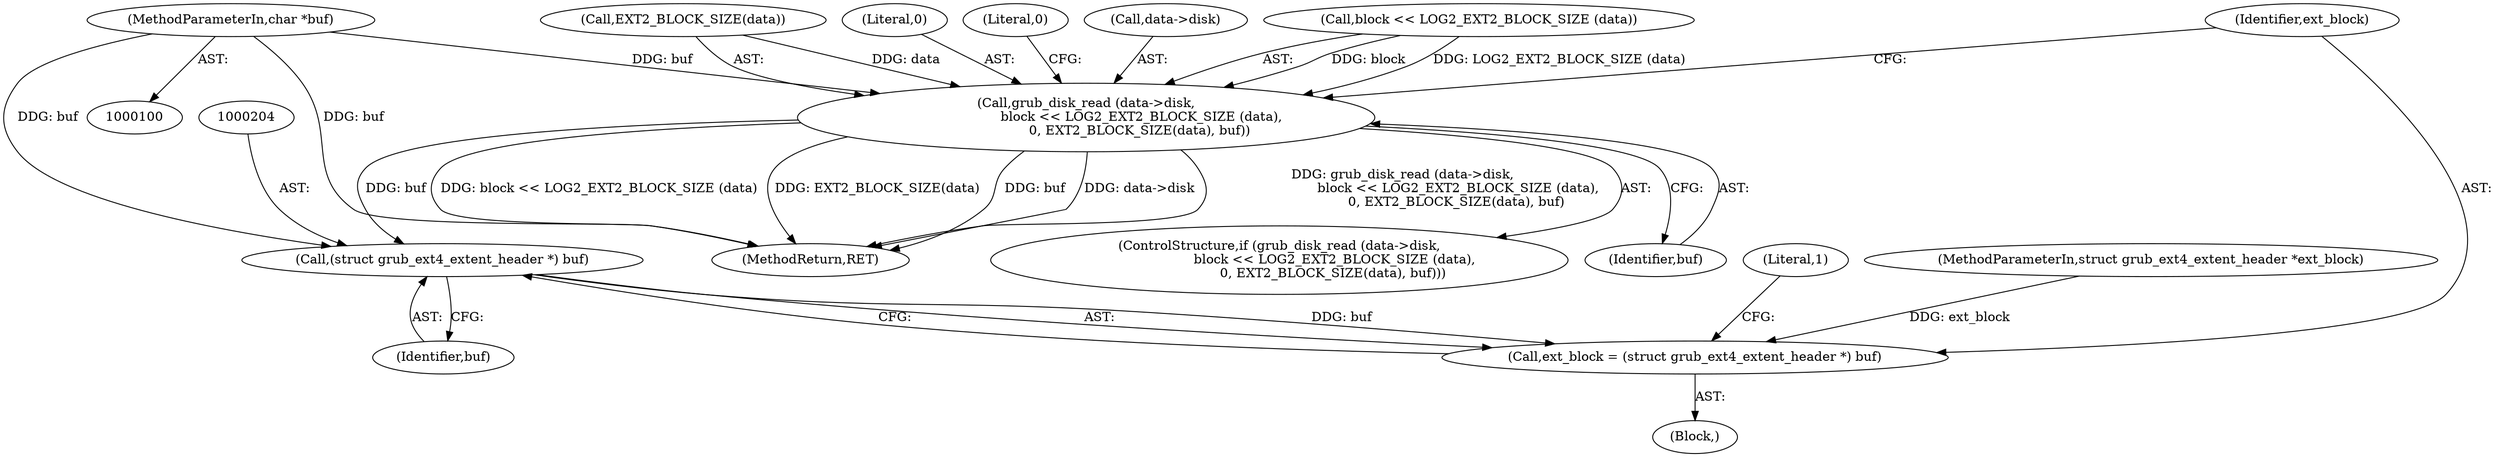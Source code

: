 digraph "0_radare2_65000a7fd9eea62359e6d6714f17b94a99a82edd_1@pointer" {
"1000102" [label="(MethodParameterIn,char *buf)"];
"1000187" [label="(Call,grub_disk_read (data->disk,\n                           block << LOG2_EXT2_BLOCK_SIZE (data),\n                          0, EXT2_BLOCK_SIZE(data), buf))"];
"1000203" [label="(Call,(struct grub_ext4_extent_header *) buf)"];
"1000201" [label="(Call,ext_block = (struct grub_ext4_extent_header *) buf)"];
"1000102" [label="(MethodParameterIn,char *buf)"];
"1000203" [label="(Call,(struct grub_ext4_extent_header *) buf)"];
"1000195" [label="(Literal,0)"];
"1000205" [label="(Identifier,buf)"];
"1000200" [label="(Literal,0)"];
"1000201" [label="(Call,ext_block = (struct grub_ext4_extent_header *) buf)"];
"1000109" [label="(Block,)"];
"1000108" [label="(Literal,1)"];
"1000188" [label="(Call,data->disk)"];
"1000103" [label="(MethodParameterIn,struct grub_ext4_extent_header *ext_block)"];
"1000198" [label="(Identifier,buf)"];
"1000191" [label="(Call,block << LOG2_EXT2_BLOCK_SIZE (data))"];
"1000202" [label="(Identifier,ext_block)"];
"1000187" [label="(Call,grub_disk_read (data->disk,\n                           block << LOG2_EXT2_BLOCK_SIZE (data),\n                          0, EXT2_BLOCK_SIZE(data), buf))"];
"1000206" [label="(MethodReturn,RET)"];
"1000196" [label="(Call,EXT2_BLOCK_SIZE(data))"];
"1000186" [label="(ControlStructure,if (grub_disk_read (data->disk,\n                           block << LOG2_EXT2_BLOCK_SIZE (data),\n                          0, EXT2_BLOCK_SIZE(data), buf)))"];
"1000102" -> "1000100"  [label="AST: "];
"1000102" -> "1000206"  [label="DDG: buf"];
"1000102" -> "1000187"  [label="DDG: buf"];
"1000102" -> "1000203"  [label="DDG: buf"];
"1000187" -> "1000186"  [label="AST: "];
"1000187" -> "1000198"  [label="CFG: "];
"1000188" -> "1000187"  [label="AST: "];
"1000191" -> "1000187"  [label="AST: "];
"1000195" -> "1000187"  [label="AST: "];
"1000196" -> "1000187"  [label="AST: "];
"1000198" -> "1000187"  [label="AST: "];
"1000200" -> "1000187"  [label="CFG: "];
"1000202" -> "1000187"  [label="CFG: "];
"1000187" -> "1000206"  [label="DDG: buf"];
"1000187" -> "1000206"  [label="DDG: data->disk"];
"1000187" -> "1000206"  [label="DDG: grub_disk_read (data->disk,\n                           block << LOG2_EXT2_BLOCK_SIZE (data),\n                          0, EXT2_BLOCK_SIZE(data), buf)"];
"1000187" -> "1000206"  [label="DDG: block << LOG2_EXT2_BLOCK_SIZE (data)"];
"1000187" -> "1000206"  [label="DDG: EXT2_BLOCK_SIZE(data)"];
"1000191" -> "1000187"  [label="DDG: block"];
"1000191" -> "1000187"  [label="DDG: LOG2_EXT2_BLOCK_SIZE (data)"];
"1000196" -> "1000187"  [label="DDG: data"];
"1000187" -> "1000203"  [label="DDG: buf"];
"1000203" -> "1000201"  [label="AST: "];
"1000203" -> "1000205"  [label="CFG: "];
"1000204" -> "1000203"  [label="AST: "];
"1000205" -> "1000203"  [label="AST: "];
"1000201" -> "1000203"  [label="CFG: "];
"1000203" -> "1000201"  [label="DDG: buf"];
"1000201" -> "1000109"  [label="AST: "];
"1000202" -> "1000201"  [label="AST: "];
"1000108" -> "1000201"  [label="CFG: "];
"1000103" -> "1000201"  [label="DDG: ext_block"];
}

